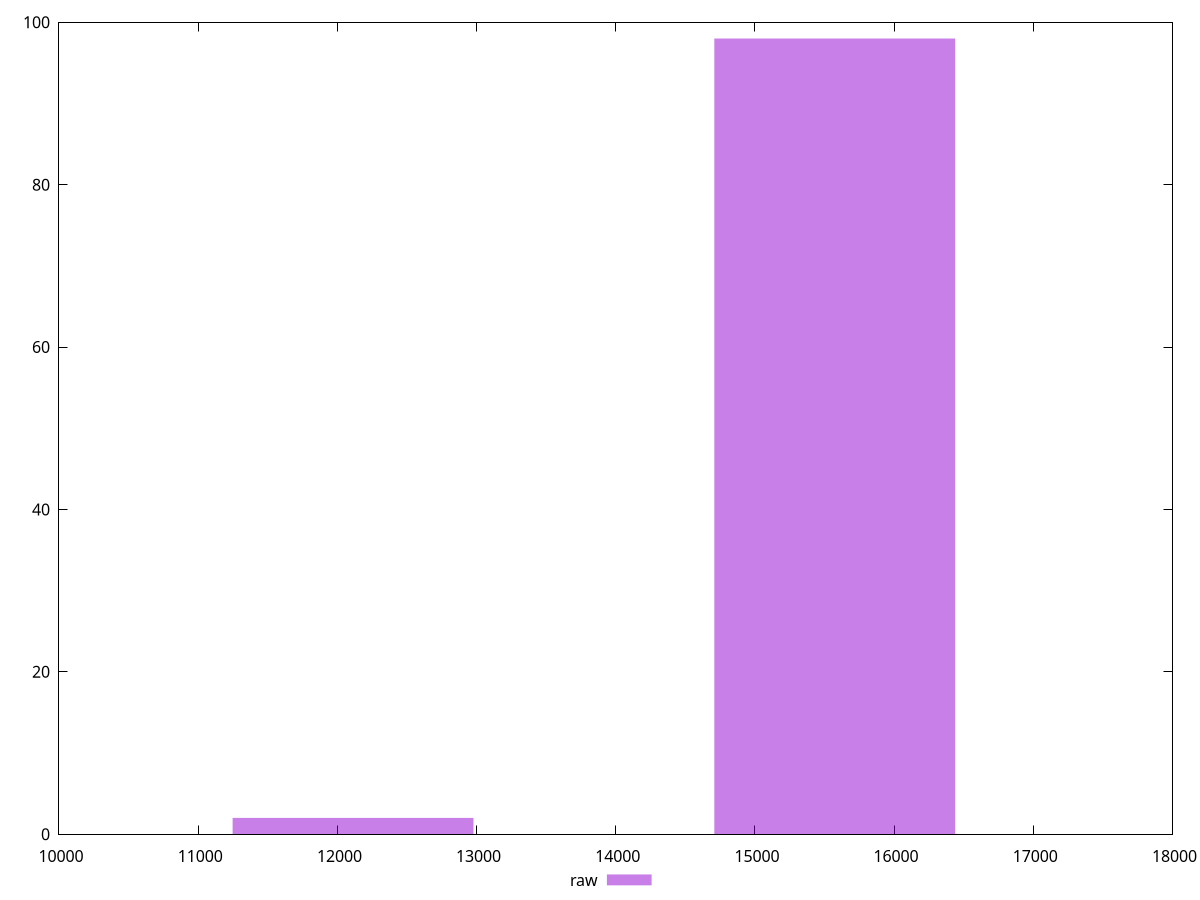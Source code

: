reset
set terminal svg size 640, 490 enhanced background rgb 'white'
set output "reprap/largest-contentful-paint/samples/pages+cached/raw/histogram.svg"

$raw <<EOF
12112.560963607468 2
15573.292667495314 98
EOF

set key outside below
set boxwidth 1730.3658519439239
set yrange [0:100]
set style fill transparent solid 0.5 noborder

plot \
  $raw title "raw" with boxes, \


reset